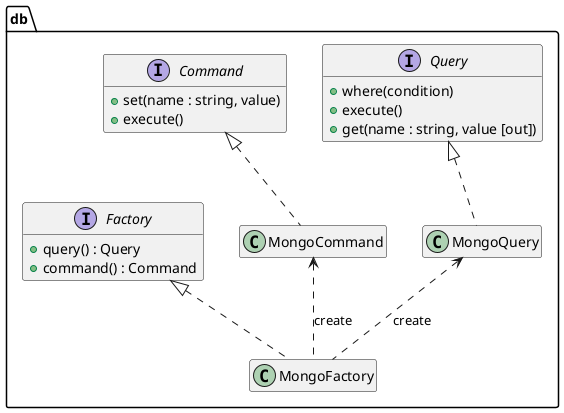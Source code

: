@startuml
hide empty members
namespace db {
    interface Query {
        + where(condition)
        + execute()
        + get(name : string, value [out])
    }
    interface Command {
        + set(name : string, value)
        + execute()
    }
    interface Factory {
        + query() : Query
        + command() : Command
    }
    class MongoCommand
    class MongoQuery
    class MongoFactory


    Query <|.. MongoQuery
    Command <|.. MongoCommand
    Factory <|.. MongoFactory
    MongoCommand <.. MongoFactory : create
    MongoQuery <.. MongoFactory : create
}
@enduml
